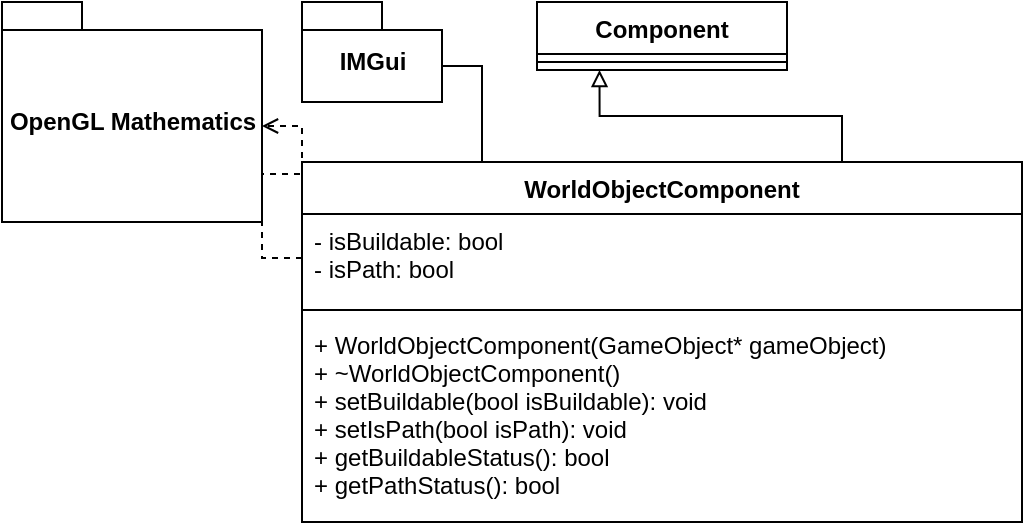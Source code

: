 <mxfile version="14.1.8" type="device"><diagram id="7Ny6cP-JU4MYB8U1gAi-" name="Page-1"><mxGraphModel dx="1086" dy="806" grid="1" gridSize="10" guides="1" tooltips="1" connect="1" arrows="1" fold="1" page="1" pageScale="1" pageWidth="827" pageHeight="1169" math="0" shadow="0"><root><mxCell id="0"/><mxCell id="1" parent="0"/><mxCell id="r_VnAgtjtHX49k4nLMhL-1" style="edgeStyle=orthogonalEdgeStyle;rounded=0;orthogonalLoop=1;jettySize=auto;html=1;exitX=0.75;exitY=0;exitDx=0;exitDy=0;entryX=0.25;entryY=1;entryDx=0;entryDy=0;endArrow=block;endFill=0;" parent="1" source="r_VnAgtjtHX49k4nLMhL-4" target="r_VnAgtjtHX49k4nLMhL-13" edge="1"><mxGeometry relative="1" as="geometry"/></mxCell><mxCell id="r_VnAgtjtHX49k4nLMhL-2" style="edgeStyle=orthogonalEdgeStyle;rounded=0;orthogonalLoop=1;jettySize=auto;html=1;exitX=0.25;exitY=0;exitDx=0;exitDy=0;entryX=0;entryY=0;entryDx=70;entryDy=32;entryPerimeter=0;endArrow=none;endFill=0;" parent="1" source="r_VnAgtjtHX49k4nLMhL-4" target="r_VnAgtjtHX49k4nLMhL-27" edge="1"><mxGeometry relative="1" as="geometry"/></mxCell><mxCell id="r_VnAgtjtHX49k4nLMhL-4" value="WorldObjectComponent" style="swimlane;fontStyle=1;align=center;verticalAlign=top;childLayout=stackLayout;horizontal=1;startSize=26;horizontalStack=0;resizeParent=1;resizeParentMax=0;resizeLast=0;collapsible=1;marginBottom=0;" parent="1" vertex="1"><mxGeometry x="330" y="240" width="360" height="180" as="geometry"/></mxCell><mxCell id="r_VnAgtjtHX49k4nLMhL-5" value="- isBuildable: bool &#10;- isPath: bool " style="text;strokeColor=none;fillColor=none;align=left;verticalAlign=top;spacingLeft=4;spacingRight=4;overflow=hidden;rotatable=0;points=[[0,0.5],[1,0.5]];portConstraint=eastwest;" parent="r_VnAgtjtHX49k4nLMhL-4" vertex="1"><mxGeometry y="26" width="360" height="44" as="geometry"/></mxCell><mxCell id="r_VnAgtjtHX49k4nLMhL-6" value="" style="line;strokeWidth=1;fillColor=none;align=left;verticalAlign=middle;spacingTop=-1;spacingLeft=3;spacingRight=3;rotatable=0;labelPosition=right;points=[];portConstraint=eastwest;" parent="r_VnAgtjtHX49k4nLMhL-4" vertex="1"><mxGeometry y="70" width="360" height="8" as="geometry"/></mxCell><mxCell id="r_VnAgtjtHX49k4nLMhL-7" value="+ WorldObjectComponent(GameObject* gameObject)&#10;+ ~WorldObjectComponent()&#10;+ setBuildable(bool isBuildable): void &#10;+ setIsPath(bool isPath): void &#10;+ getBuildableStatus(): bool &#10;+ getPathStatus(): bool " style="text;strokeColor=none;fillColor=none;align=left;verticalAlign=top;spacingLeft=4;spacingRight=4;overflow=hidden;rotatable=0;points=[[0,0.5],[1,0.5]];portConstraint=eastwest;fontStyle=0" parent="r_VnAgtjtHX49k4nLMhL-4" vertex="1"><mxGeometry y="78" width="360" height="102" as="geometry"/></mxCell><mxCell id="r_VnAgtjtHX49k4nLMhL-13" value="Component" style="swimlane;fontStyle=1;align=center;verticalAlign=top;childLayout=stackLayout;horizontal=1;startSize=26;horizontalStack=0;resizeParent=1;resizeParentMax=0;resizeLast=0;collapsible=1;marginBottom=0;" parent="1" vertex="1"><mxGeometry x="447.5" y="160" width="125" height="34" as="geometry"/></mxCell><mxCell id="r_VnAgtjtHX49k4nLMhL-15" value="" style="line;strokeWidth=1;fillColor=none;align=left;verticalAlign=middle;spacingTop=-1;spacingLeft=3;spacingRight=3;rotatable=0;labelPosition=right;points=[];portConstraint=eastwest;" parent="r_VnAgtjtHX49k4nLMhL-13" vertex="1"><mxGeometry y="26" width="125" height="8" as="geometry"/></mxCell><mxCell id="r_VnAgtjtHX49k4nLMhL-17" value="OpenGL Mathematics" style="shape=folder;fontStyle=1;spacingTop=10;tabWidth=40;tabHeight=14;tabPosition=left;html=1;" parent="1" vertex="1"><mxGeometry x="180" y="160" width="130" height="110" as="geometry"/></mxCell><mxCell id="r_VnAgtjtHX49k4nLMhL-18" style="edgeStyle=orthogonalEdgeStyle;rounded=0;orthogonalLoop=1;jettySize=auto;html=1;exitX=0;exitY=0.5;exitDx=0;exitDy=0;entryX=0;entryY=0;entryDx=130;entryDy=62;entryPerimeter=0;endArrow=open;endFill=0;dashed=1;" parent="1" source="r_VnAgtjtHX49k4nLMhL-5" target="r_VnAgtjtHX49k4nLMhL-17" edge="1"><mxGeometry relative="1" as="geometry"/></mxCell><mxCell id="r_VnAgtjtHX49k4nLMhL-27" value="IMGui" style="shape=folder;fontStyle=1;spacingTop=10;tabWidth=40;tabHeight=14;tabPosition=left;html=1;" parent="1" vertex="1"><mxGeometry x="330" y="160" width="70" height="50" as="geometry"/></mxCell></root></mxGraphModel></diagram></mxfile>